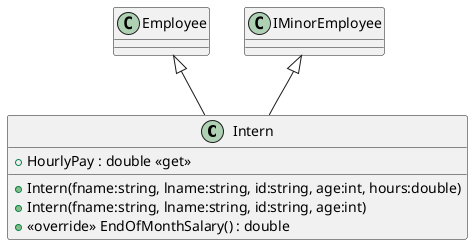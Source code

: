 @startuml
class Intern {
    + HourlyPay : double <<get>>
    + Intern(fname:string, lname:string, id:string, age:int, hours:double)
    + Intern(fname:string, lname:string, id:string, age:int)
    + <<override>> EndOfMonthSalary() : double
}
Employee <|-- Intern
IMinorEmployee <|-- Intern
@enduml
